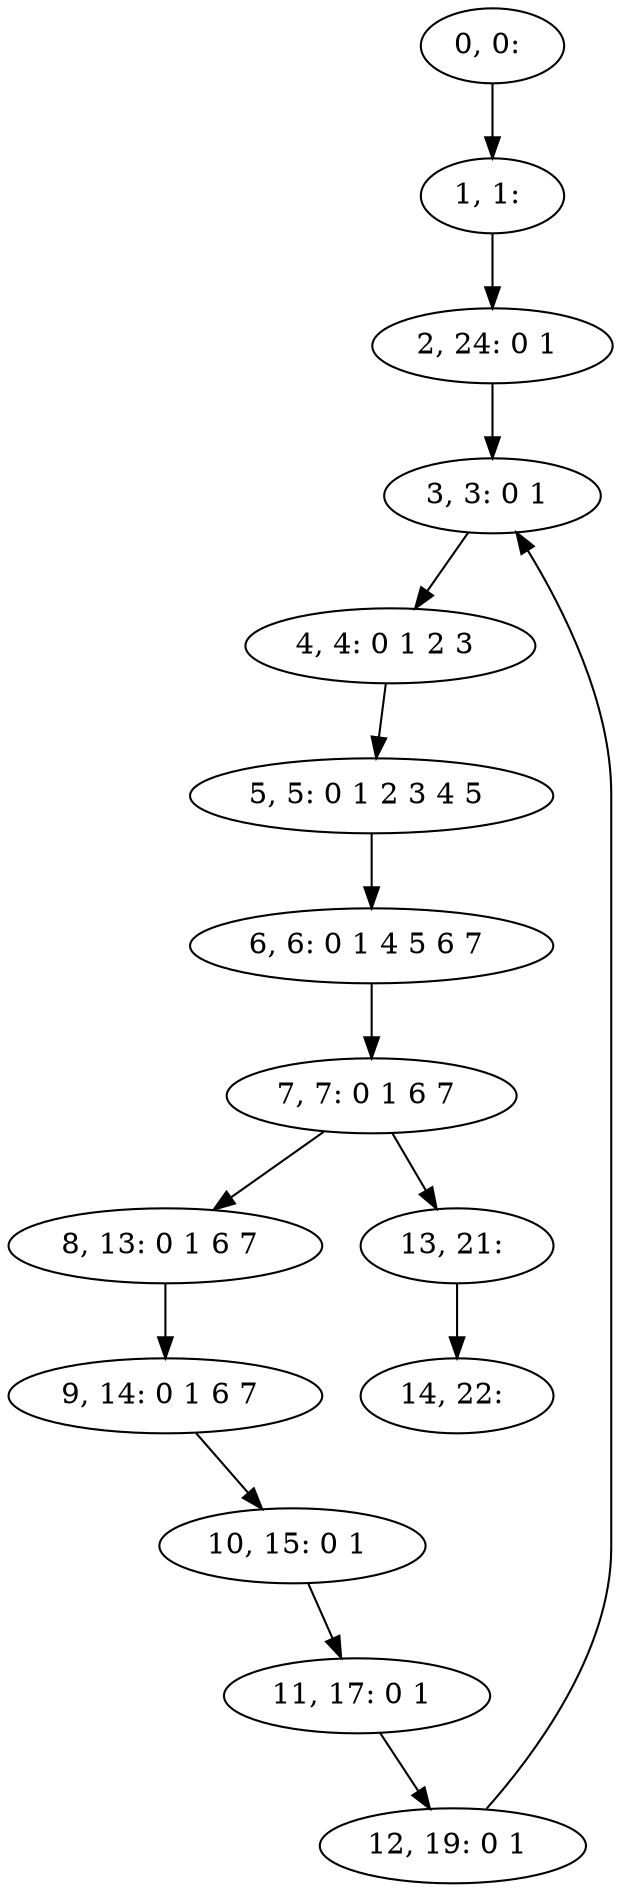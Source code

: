 digraph G {
0[label="0, 0: "];
1[label="1, 1: "];
2[label="2, 24: 0 1 "];
3[label="3, 3: 0 1 "];
4[label="4, 4: 0 1 2 3 "];
5[label="5, 5: 0 1 2 3 4 5 "];
6[label="6, 6: 0 1 4 5 6 7 "];
7[label="7, 7: 0 1 6 7 "];
8[label="8, 13: 0 1 6 7 "];
9[label="9, 14: 0 1 6 7 "];
10[label="10, 15: 0 1 "];
11[label="11, 17: 0 1 "];
12[label="12, 19: 0 1 "];
13[label="13, 21: "];
14[label="14, 22: "];
0->1 ;
1->2 ;
2->3 ;
3->4 ;
4->5 ;
5->6 ;
6->7 ;
7->8 ;
7->13 ;
8->9 ;
9->10 ;
10->11 ;
11->12 ;
12->3 ;
13->14 ;
}
